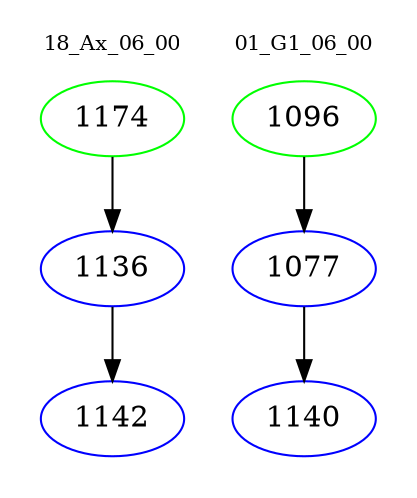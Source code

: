 digraph{
subgraph cluster_0 {
color = white
label = "18_Ax_06_00";
fontsize=10;
T0_1174 [label="1174", color="green"]
T0_1174 -> T0_1136 [color="black"]
T0_1136 [label="1136", color="blue"]
T0_1136 -> T0_1142 [color="black"]
T0_1142 [label="1142", color="blue"]
}
subgraph cluster_1 {
color = white
label = "01_G1_06_00";
fontsize=10;
T1_1096 [label="1096", color="green"]
T1_1096 -> T1_1077 [color="black"]
T1_1077 [label="1077", color="blue"]
T1_1077 -> T1_1140 [color="black"]
T1_1140 [label="1140", color="blue"]
}
}
